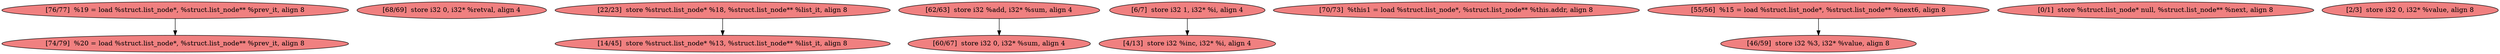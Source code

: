 
digraph G {


node376 [fillcolor=lightcoral,label="[74/79]  %20 = load %struct.list_node*, %struct.list_node** %prev_it, align 8",shape=ellipse,style=filled ]
node372 [fillcolor=lightcoral,label="[68/69]  store i32 0, i32* %retval, align 4",shape=ellipse,style=filled ]
node375 [fillcolor=lightcoral,label="[14/45]  store %struct.list_node* %13, %struct.list_node** %list_it, align 8",shape=ellipse,style=filled ]
node373 [fillcolor=lightcoral,label="[76/77]  %19 = load %struct.list_node*, %struct.list_node** %prev_it, align 8",shape=ellipse,style=filled ]
node369 [fillcolor=lightcoral,label="[60/67]  store i32 0, i32* %sum, align 4",shape=ellipse,style=filled ]
node365 [fillcolor=lightcoral,label="[4/13]  store i32 %inc, i32* %i, align 4",shape=ellipse,style=filled ]
node374 [fillcolor=lightcoral,label="[6/7]  store i32 1, i32* %i, align 4",shape=ellipse,style=filled ]
node371 [fillcolor=lightcoral,label="[70/73]  %this1 = load %struct.list_node*, %struct.list_node** %this.addr, align 8",shape=ellipse,style=filled ]
node363 [fillcolor=lightcoral,label="[22/23]  store %struct.list_node* %18, %struct.list_node** %list_it, align 8",shape=ellipse,style=filled ]
node366 [fillcolor=lightcoral,label="[55/56]  %15 = load %struct.list_node*, %struct.list_node** %next6, align 8",shape=ellipse,style=filled ]
node370 [fillcolor=lightcoral,label="[0/1]  store %struct.list_node* null, %struct.list_node** %next, align 8",shape=ellipse,style=filled ]
node364 [fillcolor=lightcoral,label="[46/59]  store i32 %3, i32* %value, align 8",shape=ellipse,style=filled ]
node368 [fillcolor=lightcoral,label="[2/3]  store i32 0, i32* %value, align 8",shape=ellipse,style=filled ]
node367 [fillcolor=lightcoral,label="[62/63]  store i32 %add, i32* %sum, align 4",shape=ellipse,style=filled ]

node373->node376 [ ]
node374->node365 [ ]
node366->node364 [ ]
node367->node369 [ ]
node363->node375 [ ]


}
